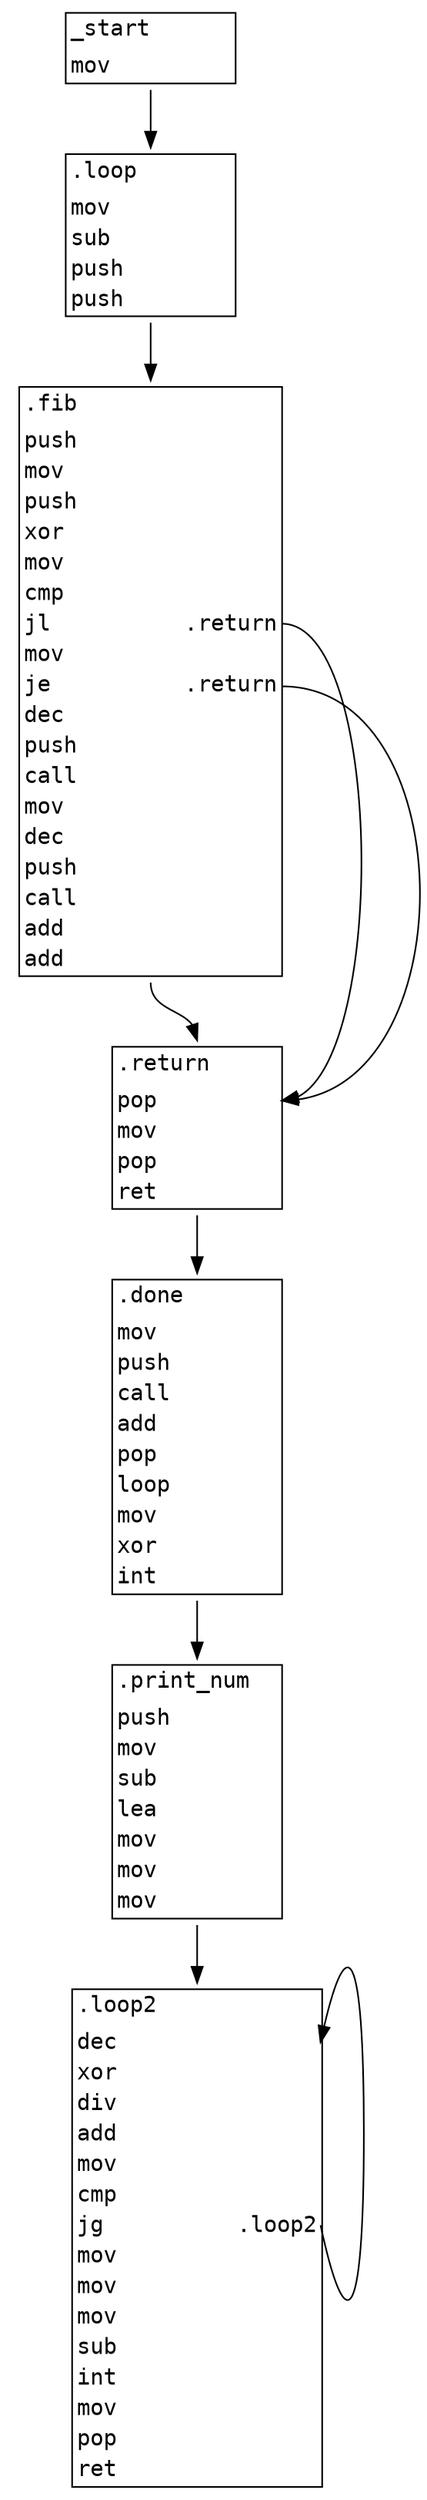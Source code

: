 digraph cfg {
	node [shape=plaintext fontname="monospace"]
	edge [overlap=false]

	"_start"[label=<<table border="1" cellborder="0" cellspacing="0" ><tr><td align="left">_start</td></tr><tr><td></td></tr><tr><td align="left"  width="100px">mov</td><td PORT="p0" align="left"></td></tr></table>>]
	".loop"[label=<<table border="1" cellborder="0" cellspacing="0" ><tr><td align="left">.loop</td></tr><tr><td></td></tr><tr><td align="left"  width="100px">mov</td><td PORT="p0" align="left"></td></tr><tr><td align="left"  width="100px">sub</td><td PORT="p1" align="left"></td></tr><tr><td align="left"  width="100px">push</td><td PORT="p2" align="left"></td></tr><tr><td align="left"  width="100px">push</td><td PORT="p3" align="left"></td></tr></table>>]
	".fib"[label=<<table border="1" cellborder="0" cellspacing="0" ><tr><td align="left">.fib</td></tr><tr><td></td></tr><tr><td align="left"  width="100px">push</td><td PORT="p0" align="left"></td></tr><tr><td align="left"  width="100px">mov</td><td PORT="p1" align="left"></td></tr><tr><td align="left"  width="100px">push</td><td PORT="p2" align="left"></td></tr><tr><td align="left"  width="100px">xor</td><td PORT="p3" align="left"></td></tr><tr><td align="left"  width="100px">mov</td><td PORT="p4" align="left"></td></tr><tr><td align="left"  width="100px">cmp</td><td PORT="p5" align="left"></td></tr><tr><td align="left"  width="100px">jl</td><td PORT="p6" align="left">.return</td></tr><tr><td align="left"  width="100px">mov</td><td PORT="p7" align="left"></td></tr><tr><td align="left"  width="100px">je</td><td PORT="p8" align="left">.return</td></tr><tr><td align="left"  width="100px">dec</td><td PORT="p9" align="left"></td></tr><tr><td align="left"  width="100px">push</td><td PORT="p10" align="left"></td></tr><tr><td align="left"  width="100px">call</td><td PORT="p11" align="left"></td></tr><tr><td align="left"  width="100px">mov</td><td PORT="p12" align="left"></td></tr><tr><td align="left"  width="100px">dec</td><td PORT="p13" align="left"></td></tr><tr><td align="left"  width="100px">push</td><td PORT="p14" align="left"></td></tr><tr><td align="left"  width="100px">call</td><td PORT="p15" align="left"></td></tr><tr><td align="left"  width="100px">add</td><td PORT="p16" align="left"></td></tr><tr><td align="left"  width="100px">add</td><td PORT="p17" align="left"></td></tr></table>>]
	".return"[label=<<table border="1" cellborder="0" cellspacing="0" ><tr><td align="left">.return</td></tr><tr><td></td></tr><tr><td align="left"  width="100px">pop</td><td PORT="p0" align="left"></td></tr><tr><td align="left"  width="100px">mov</td><td PORT="p1" align="left"></td></tr><tr><td align="left"  width="100px">pop</td><td PORT="p2" align="left"></td></tr><tr><td align="left"  width="100px">ret</td><td PORT="p3" align="left"></td></tr></table>>]
	".done"[label=<<table border="1" cellborder="0" cellspacing="0" ><tr><td align="left">.done</td></tr><tr><td></td></tr><tr><td align="left"  width="100px">mov</td><td PORT="p0" align="left"></td></tr><tr><td align="left"  width="100px">push</td><td PORT="p1" align="left"></td></tr><tr><td align="left"  width="100px">call</td><td PORT="p2" align="left"></td></tr><tr><td align="left"  width="100px">add</td><td PORT="p3" align="left"></td></tr><tr><td align="left"  width="100px">pop</td><td PORT="p4" align="left"></td></tr><tr><td align="left"  width="100px">loop</td><td PORT="p5" align="left"></td></tr><tr><td align="left"  width="100px">mov</td><td PORT="p6" align="left"></td></tr><tr><td align="left"  width="100px">xor</td><td PORT="p7" align="left"></td></tr><tr><td align="left"  width="100px">int</td><td PORT="p8" align="left"></td></tr></table>>]
	".print_num"[label=<<table border="1" cellborder="0" cellspacing="0" ><tr><td align="left">.print_num</td></tr><tr><td></td></tr><tr><td align="left"  width="100px">push</td><td PORT="p0" align="left"></td></tr><tr><td align="left"  width="100px">mov</td><td PORT="p1" align="left"></td></tr><tr><td align="left"  width="100px">sub</td><td PORT="p2" align="left"></td></tr><tr><td align="left"  width="100px">lea</td><td PORT="p3" align="left"></td></tr><tr><td align="left"  width="100px">mov</td><td PORT="p4" align="left"></td></tr><tr><td align="left"  width="100px">mov</td><td PORT="p5" align="left"></td></tr><tr><td align="left"  width="100px">mov</td><td PORT="p6" align="left"></td></tr></table>>]
	".loop2"[label=<<table border="1" cellborder="0" cellspacing="0" ><tr><td align="left">.loop2</td></tr><tr><td></td></tr><tr><td align="left"  width="100px">dec</td><td PORT="p0" align="left"></td></tr><tr><td align="left"  width="100px">xor</td><td PORT="p1" align="left"></td></tr><tr><td align="left"  width="100px">div</td><td PORT="p2" align="left"></td></tr><tr><td align="left"  width="100px">add</td><td PORT="p3" align="left"></td></tr><tr><td align="left"  width="100px">mov</td><td PORT="p4" align="left"></td></tr><tr><td align="left"  width="100px">cmp</td><td PORT="p5" align="left"></td></tr><tr><td align="left"  width="100px">jg</td><td PORT="p6" align="left">.loop2</td></tr><tr><td align="left"  width="100px">mov</td><td PORT="p7" align="left"></td></tr><tr><td align="left"  width="100px">mov</td><td PORT="p8" align="left"></td></tr><tr><td align="left"  width="100px">mov</td><td PORT="p9" align="left"></td></tr><tr><td align="left"  width="100px">sub</td><td PORT="p10" align="left"></td></tr><tr><td align="left"  width="100px">int</td><td PORT="p11" align="left"></td></tr><tr><td align="left"  width="100px">mov</td><td PORT="p12" align="left"></td></tr><tr><td align="left"  width="100px">pop</td><td PORT="p13" align="left"></td></tr><tr><td align="left"  width="100px">ret</td><td PORT="p14" align="left"></td></tr></table>>]

	"_start":s -> ".loop":n
	".loop":s -> ".fib":n
	".fib":p6:e -> ".return":p0:e
	".fib":p8:e -> ".return":p0:e
	".fib":s -> ".return":n
	".return":s -> ".done":n
	".done":s -> ".print_num":n
	".print_num":s -> ".loop2":n
	".loop2":p6:e -> ".loop2":p0:e
}
